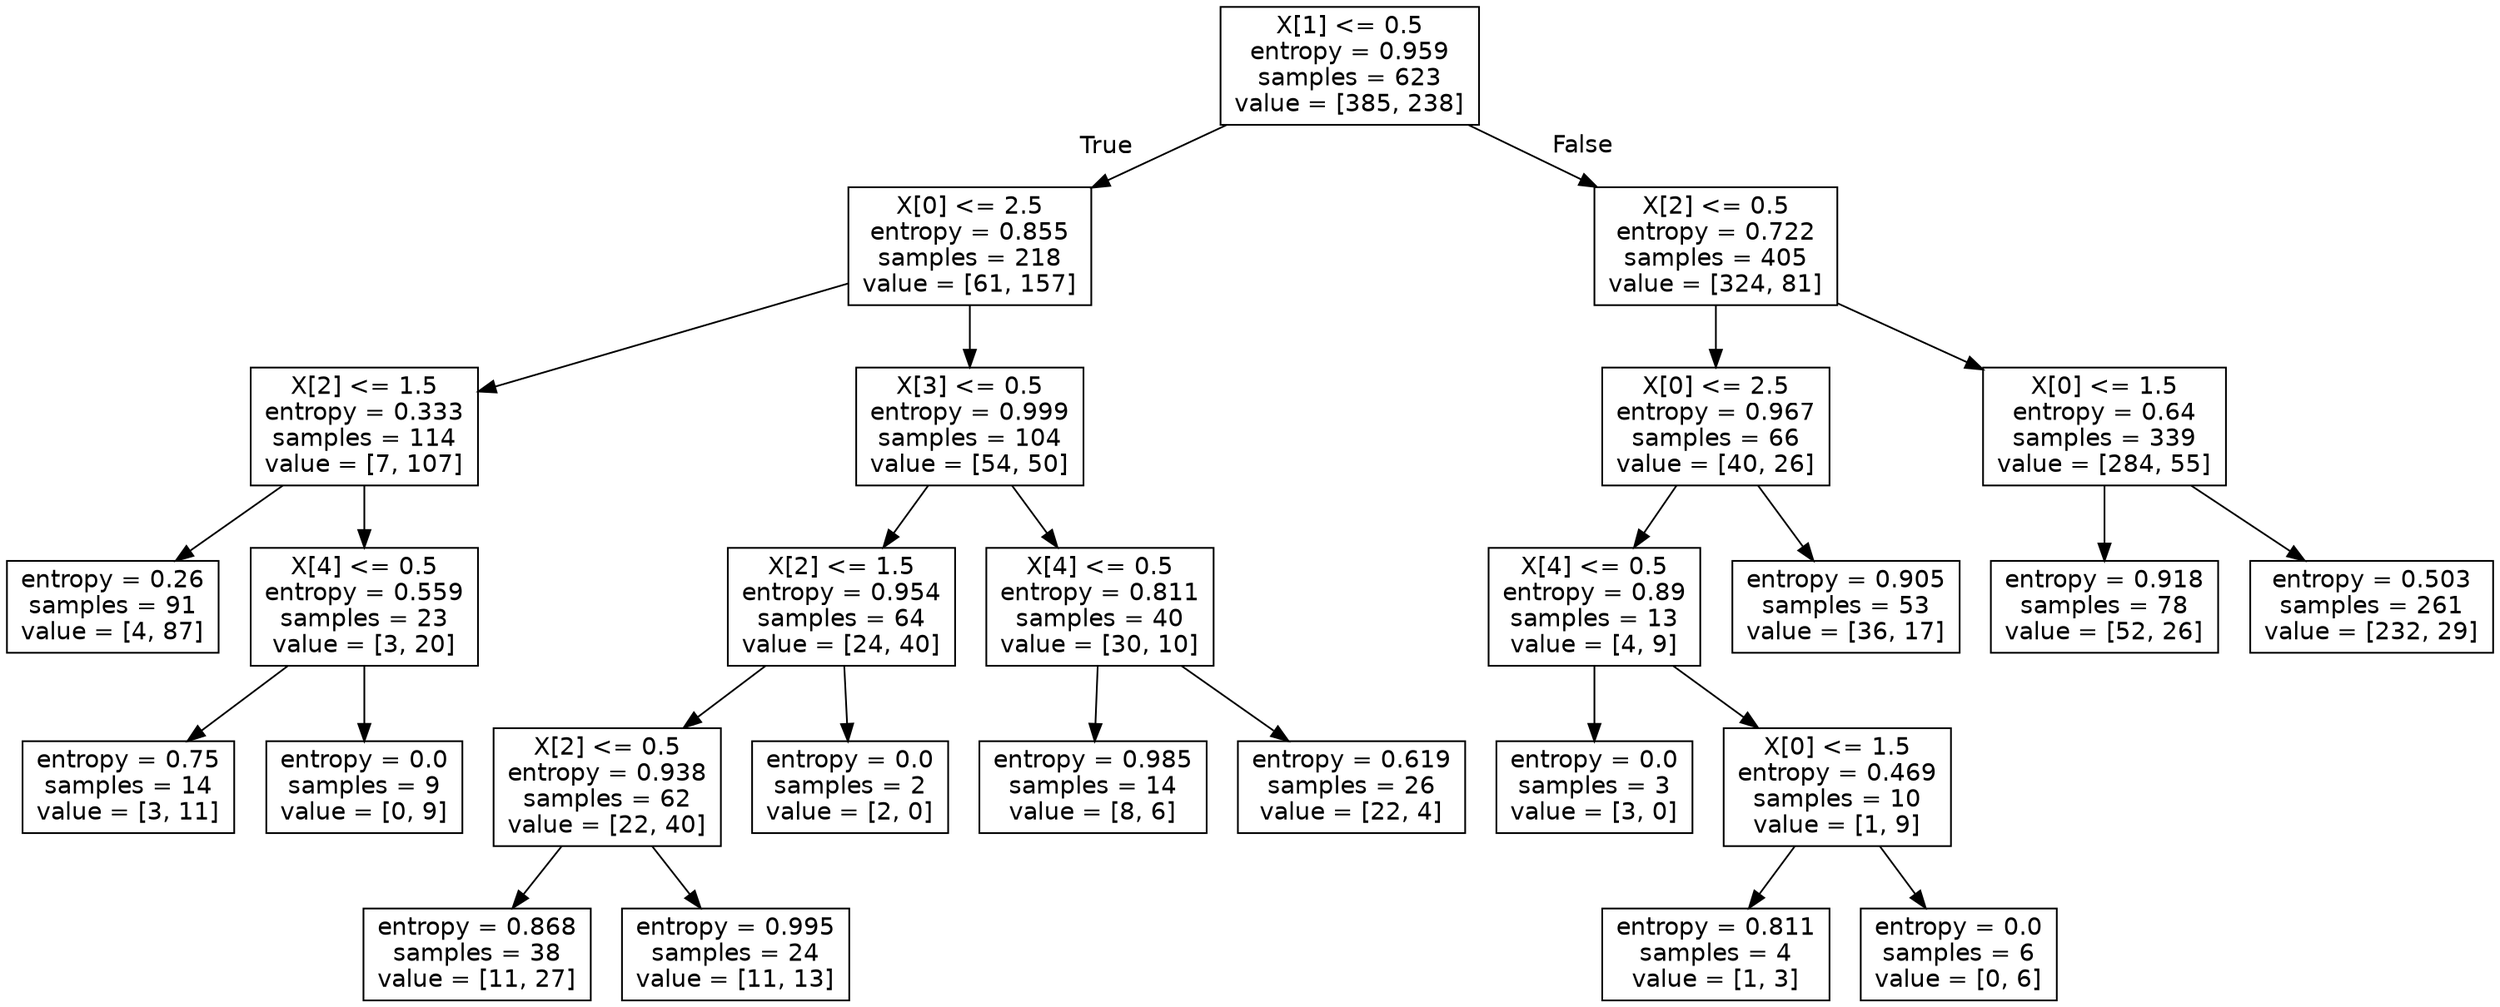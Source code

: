 digraph Tree {
node [shape=box, fontname="helvetica"] ;
edge [fontname="helvetica"] ;
0 [label="X[1] <= 0.5\nentropy = 0.959\nsamples = 623\nvalue = [385, 238]"] ;
1 [label="X[0] <= 2.5\nentropy = 0.855\nsamples = 218\nvalue = [61, 157]"] ;
0 -> 1 [labeldistance=2.5, labelangle=45, headlabel="True"] ;
2 [label="X[2] <= 1.5\nentropy = 0.333\nsamples = 114\nvalue = [7, 107]"] ;
1 -> 2 ;
3 [label="entropy = 0.26\nsamples = 91\nvalue = [4, 87]"] ;
2 -> 3 ;
4 [label="X[4] <= 0.5\nentropy = 0.559\nsamples = 23\nvalue = [3, 20]"] ;
2 -> 4 ;
5 [label="entropy = 0.75\nsamples = 14\nvalue = [3, 11]"] ;
4 -> 5 ;
6 [label="entropy = 0.0\nsamples = 9\nvalue = [0, 9]"] ;
4 -> 6 ;
7 [label="X[3] <= 0.5\nentropy = 0.999\nsamples = 104\nvalue = [54, 50]"] ;
1 -> 7 ;
8 [label="X[2] <= 1.5\nentropy = 0.954\nsamples = 64\nvalue = [24, 40]"] ;
7 -> 8 ;
9 [label="X[2] <= 0.5\nentropy = 0.938\nsamples = 62\nvalue = [22, 40]"] ;
8 -> 9 ;
10 [label="entropy = 0.868\nsamples = 38\nvalue = [11, 27]"] ;
9 -> 10 ;
11 [label="entropy = 0.995\nsamples = 24\nvalue = [11, 13]"] ;
9 -> 11 ;
12 [label="entropy = 0.0\nsamples = 2\nvalue = [2, 0]"] ;
8 -> 12 ;
13 [label="X[4] <= 0.5\nentropy = 0.811\nsamples = 40\nvalue = [30, 10]"] ;
7 -> 13 ;
14 [label="entropy = 0.985\nsamples = 14\nvalue = [8, 6]"] ;
13 -> 14 ;
15 [label="entropy = 0.619\nsamples = 26\nvalue = [22, 4]"] ;
13 -> 15 ;
16 [label="X[2] <= 0.5\nentropy = 0.722\nsamples = 405\nvalue = [324, 81]"] ;
0 -> 16 [labeldistance=2.5, labelangle=-45, headlabel="False"] ;
17 [label="X[0] <= 2.5\nentropy = 0.967\nsamples = 66\nvalue = [40, 26]"] ;
16 -> 17 ;
18 [label="X[4] <= 0.5\nentropy = 0.89\nsamples = 13\nvalue = [4, 9]"] ;
17 -> 18 ;
19 [label="entropy = 0.0\nsamples = 3\nvalue = [3, 0]"] ;
18 -> 19 ;
20 [label="X[0] <= 1.5\nentropy = 0.469\nsamples = 10\nvalue = [1, 9]"] ;
18 -> 20 ;
21 [label="entropy = 0.811\nsamples = 4\nvalue = [1, 3]"] ;
20 -> 21 ;
22 [label="entropy = 0.0\nsamples = 6\nvalue = [0, 6]"] ;
20 -> 22 ;
23 [label="entropy = 0.905\nsamples = 53\nvalue = [36, 17]"] ;
17 -> 23 ;
24 [label="X[0] <= 1.5\nentropy = 0.64\nsamples = 339\nvalue = [284, 55]"] ;
16 -> 24 ;
25 [label="entropy = 0.918\nsamples = 78\nvalue = [52, 26]"] ;
24 -> 25 ;
26 [label="entropy = 0.503\nsamples = 261\nvalue = [232, 29]"] ;
24 -> 26 ;
}